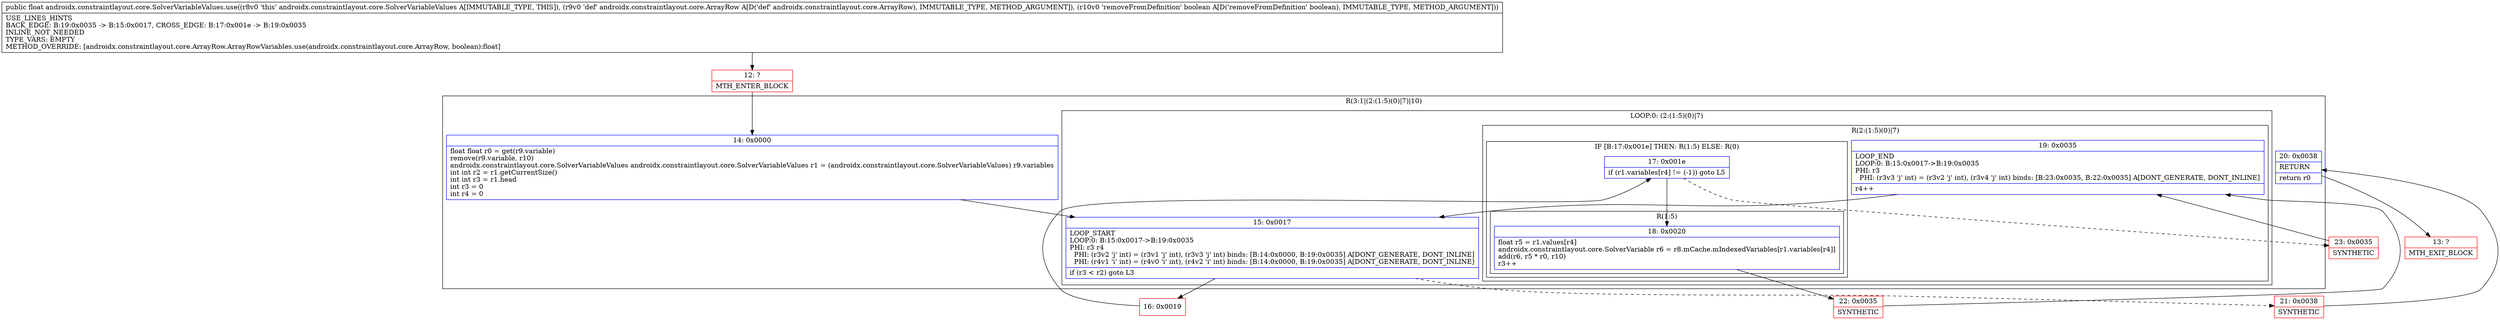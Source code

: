 digraph "CFG forandroidx.constraintlayout.core.SolverVariableValues.use(Landroidx\/constraintlayout\/core\/ArrayRow;Z)F" {
subgraph cluster_Region_1502990314 {
label = "R(3:1|(2:(1:5)(0)|7)|10)";
node [shape=record,color=blue];
Node_14 [shape=record,label="{14\:\ 0x0000|float float r0 = get(r9.variable)\lremove(r9.variable, r10)\landroidx.constraintlayout.core.SolverVariableValues androidx.constraintlayout.core.SolverVariableValues r1 = (androidx.constraintlayout.core.SolverVariableValues) r9.variables\lint int r2 = r1.getCurrentSize()\lint int r3 = r1.head\lint r3 = 0\lint r4 = 0\l}"];
subgraph cluster_LoopRegion_1405112801 {
label = "LOOP:0: (2:(1:5)(0)|7)";
node [shape=record,color=blue];
Node_15 [shape=record,label="{15\:\ 0x0017|LOOP_START\lLOOP:0: B:15:0x0017\-\>B:19:0x0035\lPHI: r3 r4 \l  PHI: (r3v2 'j' int) = (r3v1 'j' int), (r3v3 'j' int) binds: [B:14:0x0000, B:19:0x0035] A[DONT_GENERATE, DONT_INLINE]\l  PHI: (r4v1 'i' int) = (r4v0 'i' int), (r4v2 'i' int) binds: [B:14:0x0000, B:19:0x0035] A[DONT_GENERATE, DONT_INLINE]\l|if (r3 \< r2) goto L3\l}"];
subgraph cluster_Region_618475244 {
label = "R(2:(1:5)(0)|7)";
node [shape=record,color=blue];
subgraph cluster_IfRegion_1264439410 {
label = "IF [B:17:0x001e] THEN: R(1:5) ELSE: R(0)";
node [shape=record,color=blue];
Node_17 [shape=record,label="{17\:\ 0x001e|if (r1.variables[r4] != (\-1)) goto L5\l}"];
subgraph cluster_Region_128824338 {
label = "R(1:5)";
node [shape=record,color=blue];
Node_18 [shape=record,label="{18\:\ 0x0020|float r5 = r1.values[r4]\landroidx.constraintlayout.core.SolverVariable r6 = r8.mCache.mIndexedVariables[r1.variables[r4]]\ladd(r6, r5 * r0, r10)\lr3++\l}"];
}
subgraph cluster_Region_551359699 {
label = "R(0)";
node [shape=record,color=blue];
}
}
Node_19 [shape=record,label="{19\:\ 0x0035|LOOP_END\lLOOP:0: B:15:0x0017\-\>B:19:0x0035\lPHI: r3 \l  PHI: (r3v3 'j' int) = (r3v2 'j' int), (r3v4 'j' int) binds: [B:23:0x0035, B:22:0x0035] A[DONT_GENERATE, DONT_INLINE]\l|r4++\l}"];
}
}
Node_20 [shape=record,label="{20\:\ 0x0038|RETURN\l|return r0\l}"];
}
Node_12 [shape=record,color=red,label="{12\:\ ?|MTH_ENTER_BLOCK\l}"];
Node_16 [shape=record,color=red,label="{16\:\ 0x0019}"];
Node_22 [shape=record,color=red,label="{22\:\ 0x0035|SYNTHETIC\l}"];
Node_23 [shape=record,color=red,label="{23\:\ 0x0035|SYNTHETIC\l}"];
Node_21 [shape=record,color=red,label="{21\:\ 0x0038|SYNTHETIC\l}"];
Node_13 [shape=record,color=red,label="{13\:\ ?|MTH_EXIT_BLOCK\l}"];
MethodNode[shape=record,label="{public float androidx.constraintlayout.core.SolverVariableValues.use((r8v0 'this' androidx.constraintlayout.core.SolverVariableValues A[IMMUTABLE_TYPE, THIS]), (r9v0 'def' androidx.constraintlayout.core.ArrayRow A[D('def' androidx.constraintlayout.core.ArrayRow), IMMUTABLE_TYPE, METHOD_ARGUMENT]), (r10v0 'removeFromDefinition' boolean A[D('removeFromDefinition' boolean), IMMUTABLE_TYPE, METHOD_ARGUMENT]))  | USE_LINES_HINTS\lBACK_EDGE: B:19:0x0035 \-\> B:15:0x0017, CROSS_EDGE: B:17:0x001e \-\> B:19:0x0035\lINLINE_NOT_NEEDED\lTYPE_VARS: EMPTY\lMETHOD_OVERRIDE: [androidx.constraintlayout.core.ArrayRow.ArrayRowVariables.use(androidx.constraintlayout.core.ArrayRow, boolean):float]\l}"];
MethodNode -> Node_12;Node_14 -> Node_15;
Node_15 -> Node_16;
Node_15 -> Node_21[style=dashed];
Node_17 -> Node_18;
Node_17 -> Node_23[style=dashed];
Node_18 -> Node_22;
Node_19 -> Node_15;
Node_20 -> Node_13;
Node_12 -> Node_14;
Node_16 -> Node_17;
Node_22 -> Node_19;
Node_23 -> Node_19;
Node_21 -> Node_20;
}

